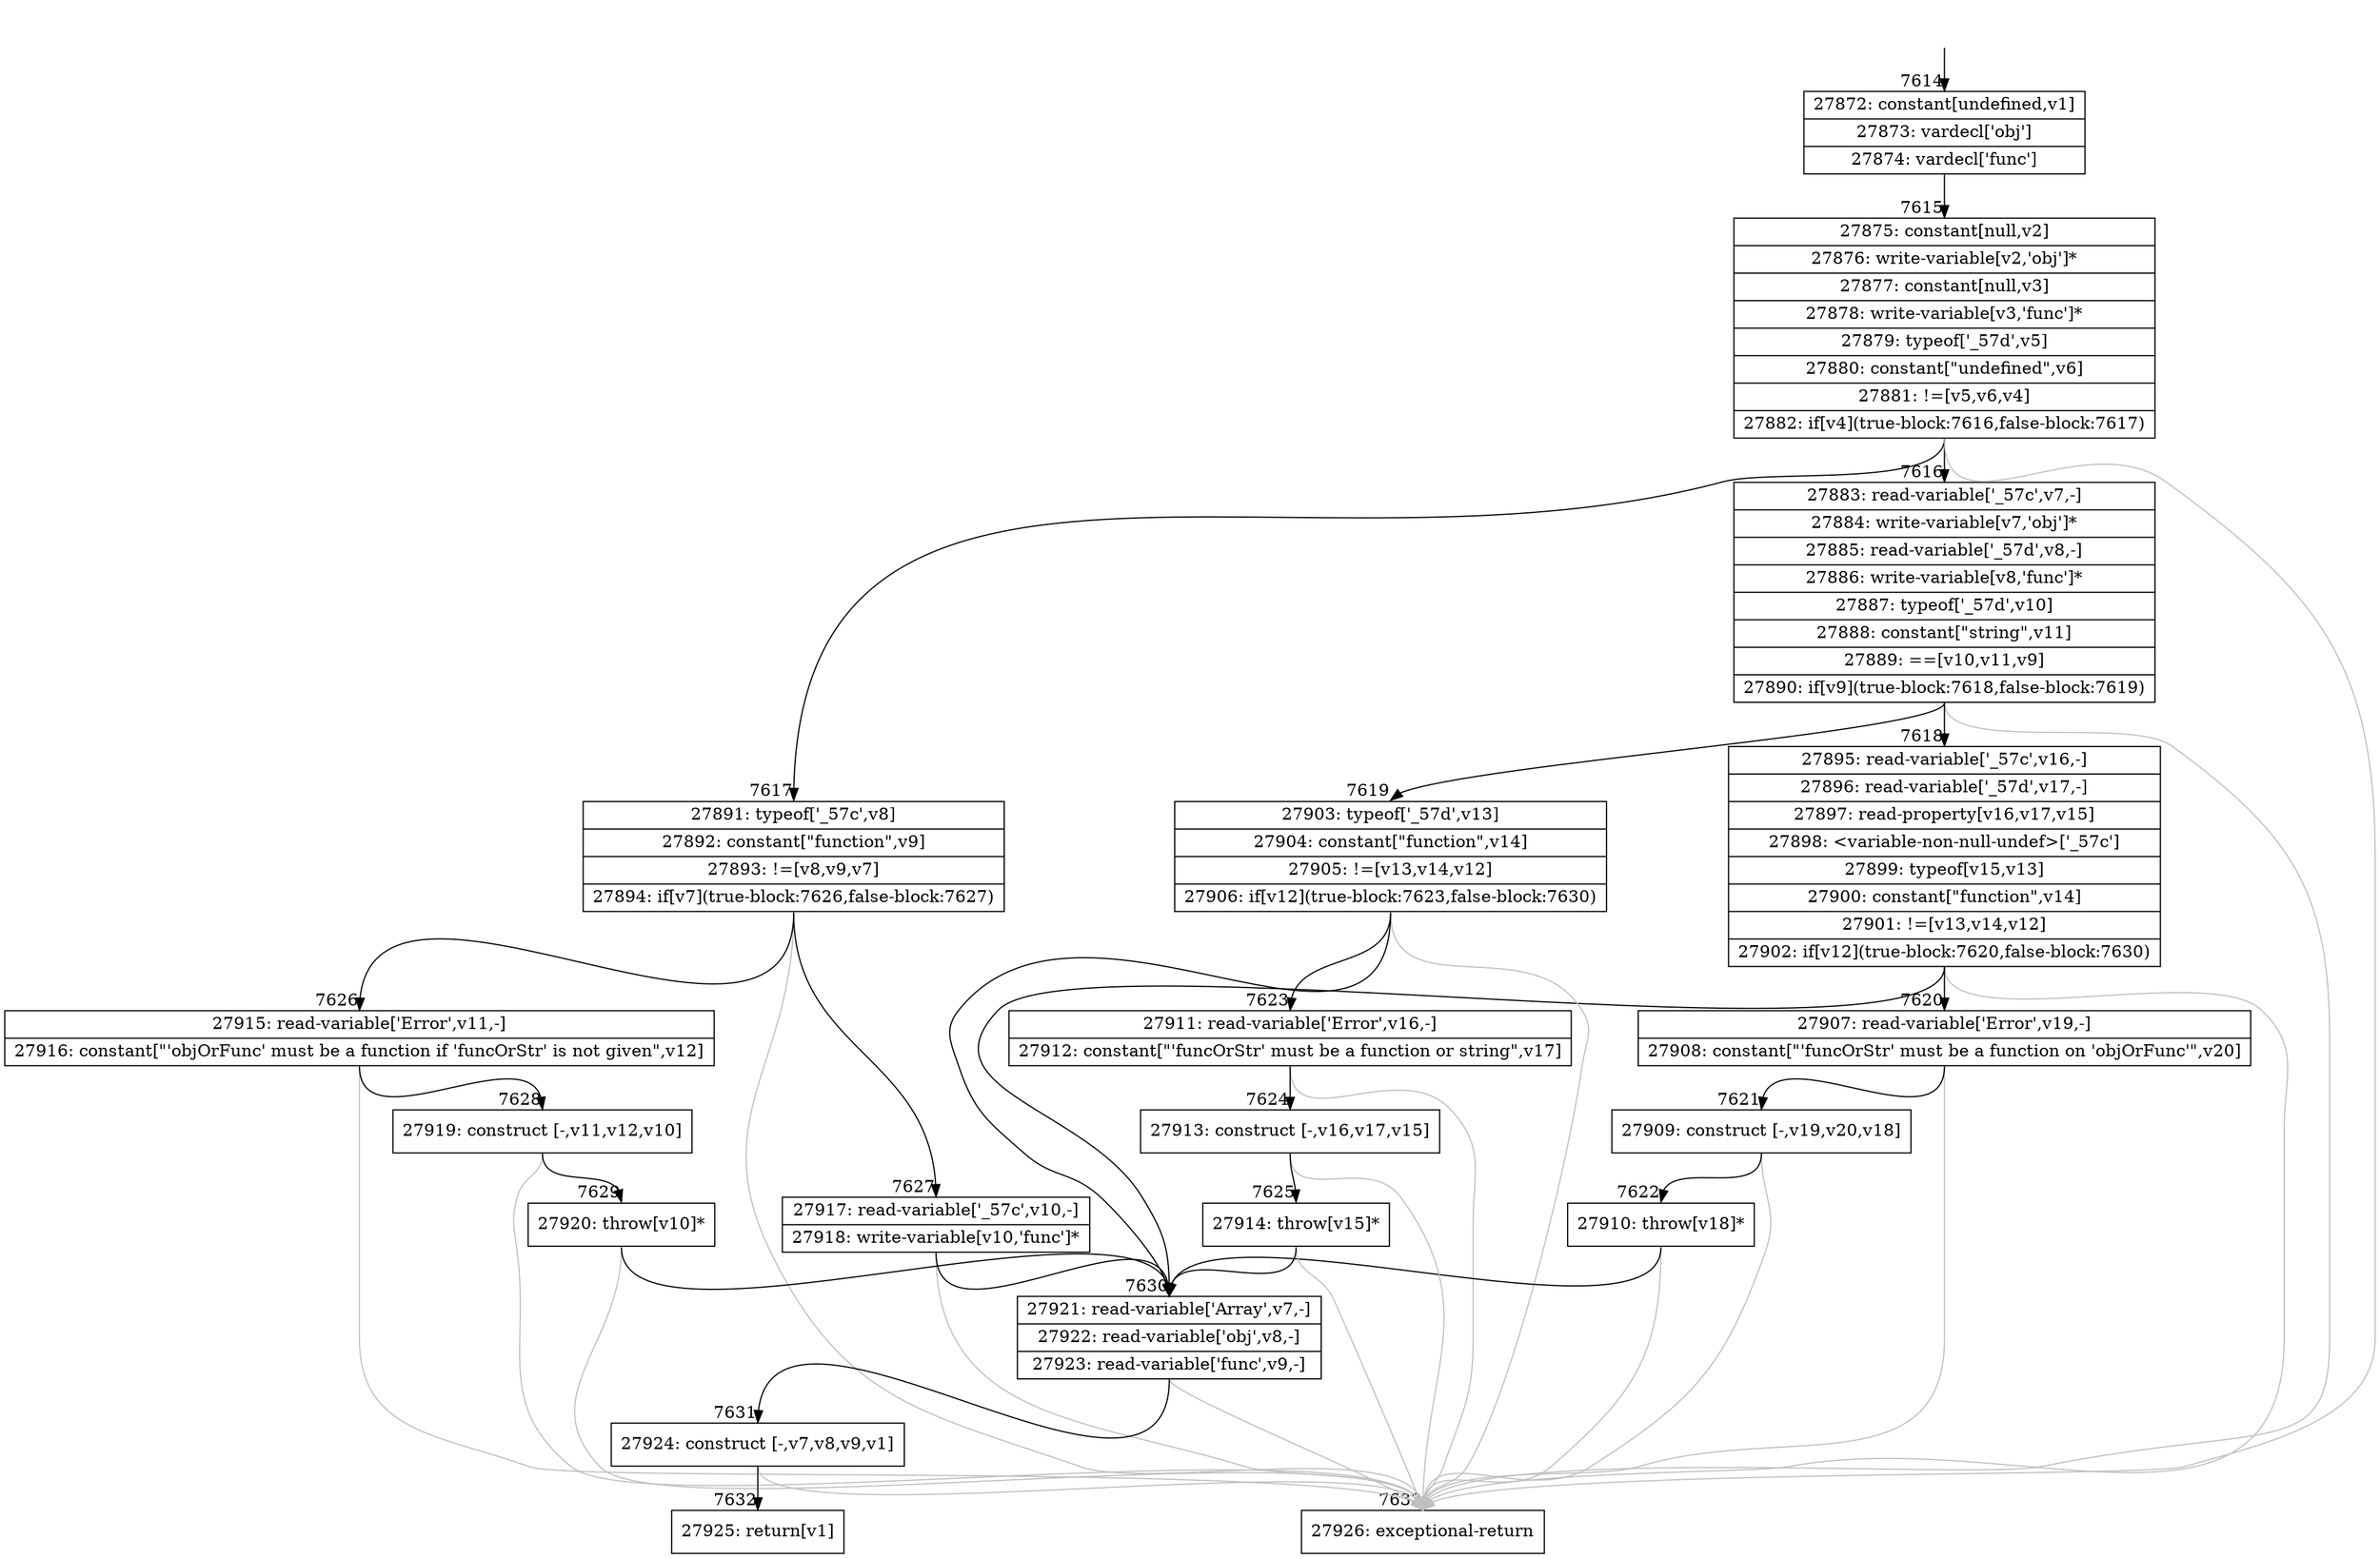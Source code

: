 digraph {
rankdir="TD"
BB_entry506[shape=none,label=""];
BB_entry506 -> BB7614 [tailport=s, headport=n, headlabel="    7614"]
BB7614 [shape=record label="{27872: constant[undefined,v1]|27873: vardecl['obj']|27874: vardecl['func']}" ] 
BB7614 -> BB7615 [tailport=s, headport=n, headlabel="      7615"]
BB7615 [shape=record label="{27875: constant[null,v2]|27876: write-variable[v2,'obj']*|27877: constant[null,v3]|27878: write-variable[v3,'func']*|27879: typeof['_57d',v5]|27880: constant[\"undefined\",v6]|27881: !=[v5,v6,v4]|27882: if[v4](true-block:7616,false-block:7617)}" ] 
BB7615 -> BB7616 [tailport=s, headport=n, headlabel="      7616"]
BB7615 -> BB7617 [tailport=s, headport=n, headlabel="      7617"]
BB7615 -> BB7633 [tailport=s, headport=n, color=gray, headlabel="      7633"]
BB7616 [shape=record label="{27883: read-variable['_57c',v7,-]|27884: write-variable[v7,'obj']*|27885: read-variable['_57d',v8,-]|27886: write-variable[v8,'func']*|27887: typeof['_57d',v10]|27888: constant[\"string\",v11]|27889: ==[v10,v11,v9]|27890: if[v9](true-block:7618,false-block:7619)}" ] 
BB7616 -> BB7618 [tailport=s, headport=n, headlabel="      7618"]
BB7616 -> BB7619 [tailport=s, headport=n, headlabel="      7619"]
BB7616 -> BB7633 [tailport=s, headport=n, color=gray]
BB7617 [shape=record label="{27891: typeof['_57c',v8]|27892: constant[\"function\",v9]|27893: !=[v8,v9,v7]|27894: if[v7](true-block:7626,false-block:7627)}" ] 
BB7617 -> BB7626 [tailport=s, headport=n, headlabel="      7626"]
BB7617 -> BB7627 [tailport=s, headport=n, headlabel="      7627"]
BB7617 -> BB7633 [tailport=s, headport=n, color=gray]
BB7618 [shape=record label="{27895: read-variable['_57c',v16,-]|27896: read-variable['_57d',v17,-]|27897: read-property[v16,v17,v15]|27898: \<variable-non-null-undef\>['_57c']|27899: typeof[v15,v13]|27900: constant[\"function\",v14]|27901: !=[v13,v14,v12]|27902: if[v12](true-block:7620,false-block:7630)}" ] 
BB7618 -> BB7620 [tailport=s, headport=n, headlabel="      7620"]
BB7618 -> BB7630 [tailport=s, headport=n, headlabel="      7630"]
BB7618 -> BB7633 [tailport=s, headport=n, color=gray]
BB7619 [shape=record label="{27903: typeof['_57d',v13]|27904: constant[\"function\",v14]|27905: !=[v13,v14,v12]|27906: if[v12](true-block:7623,false-block:7630)}" ] 
BB7619 -> BB7623 [tailport=s, headport=n, headlabel="      7623"]
BB7619 -> BB7630 [tailport=s, headport=n]
BB7619 -> BB7633 [tailport=s, headport=n, color=gray]
BB7620 [shape=record label="{27907: read-variable['Error',v19,-]|27908: constant[\"'funcOrStr' must be a function on 'objOrFunc'\",v20]}" ] 
BB7620 -> BB7621 [tailport=s, headport=n, headlabel="      7621"]
BB7620 -> BB7633 [tailport=s, headport=n, color=gray]
BB7621 [shape=record label="{27909: construct [-,v19,v20,v18]}" ] 
BB7621 -> BB7622 [tailport=s, headport=n, headlabel="      7622"]
BB7621 -> BB7633 [tailport=s, headport=n, color=gray]
BB7622 [shape=record label="{27910: throw[v18]*}" ] 
BB7622 -> BB7630 [tailport=s, headport=n]
BB7622 -> BB7633 [tailport=s, headport=n, color=gray]
BB7623 [shape=record label="{27911: read-variable['Error',v16,-]|27912: constant[\"'funcOrStr' must be a function or string\",v17]}" ] 
BB7623 -> BB7624 [tailport=s, headport=n, headlabel="      7624"]
BB7623 -> BB7633 [tailport=s, headport=n, color=gray]
BB7624 [shape=record label="{27913: construct [-,v16,v17,v15]}" ] 
BB7624 -> BB7625 [tailport=s, headport=n, headlabel="      7625"]
BB7624 -> BB7633 [tailport=s, headport=n, color=gray]
BB7625 [shape=record label="{27914: throw[v15]*}" ] 
BB7625 -> BB7630 [tailport=s, headport=n]
BB7625 -> BB7633 [tailport=s, headport=n, color=gray]
BB7626 [shape=record label="{27915: read-variable['Error',v11,-]|27916: constant[\"'objOrFunc' must be a function if 'funcOrStr' is not given\",v12]}" ] 
BB7626 -> BB7628 [tailport=s, headport=n, headlabel="      7628"]
BB7626 -> BB7633 [tailport=s, headport=n, color=gray]
BB7627 [shape=record label="{27917: read-variable['_57c',v10,-]|27918: write-variable[v10,'func']*}" ] 
BB7627 -> BB7630 [tailport=s, headport=n]
BB7627 -> BB7633 [tailport=s, headport=n, color=gray]
BB7628 [shape=record label="{27919: construct [-,v11,v12,v10]}" ] 
BB7628 -> BB7629 [tailport=s, headport=n, headlabel="      7629"]
BB7628 -> BB7633 [tailport=s, headport=n, color=gray]
BB7629 [shape=record label="{27920: throw[v10]*}" ] 
BB7629 -> BB7630 [tailport=s, headport=n]
BB7629 -> BB7633 [tailport=s, headport=n, color=gray]
BB7630 [shape=record label="{27921: read-variable['Array',v7,-]|27922: read-variable['obj',v8,-]|27923: read-variable['func',v9,-]}" ] 
BB7630 -> BB7631 [tailport=s, headport=n, headlabel="      7631"]
BB7630 -> BB7633 [tailport=s, headport=n, color=gray]
BB7631 [shape=record label="{27924: construct [-,v7,v8,v9,v1]}" ] 
BB7631 -> BB7632 [tailport=s, headport=n, headlabel="      7632"]
BB7631 -> BB7633 [tailport=s, headport=n, color=gray]
BB7632 [shape=record label="{27925: return[v1]}" ] 
BB7633 [shape=record label="{27926: exceptional-return}" ] 
//#$~ 5392
}
